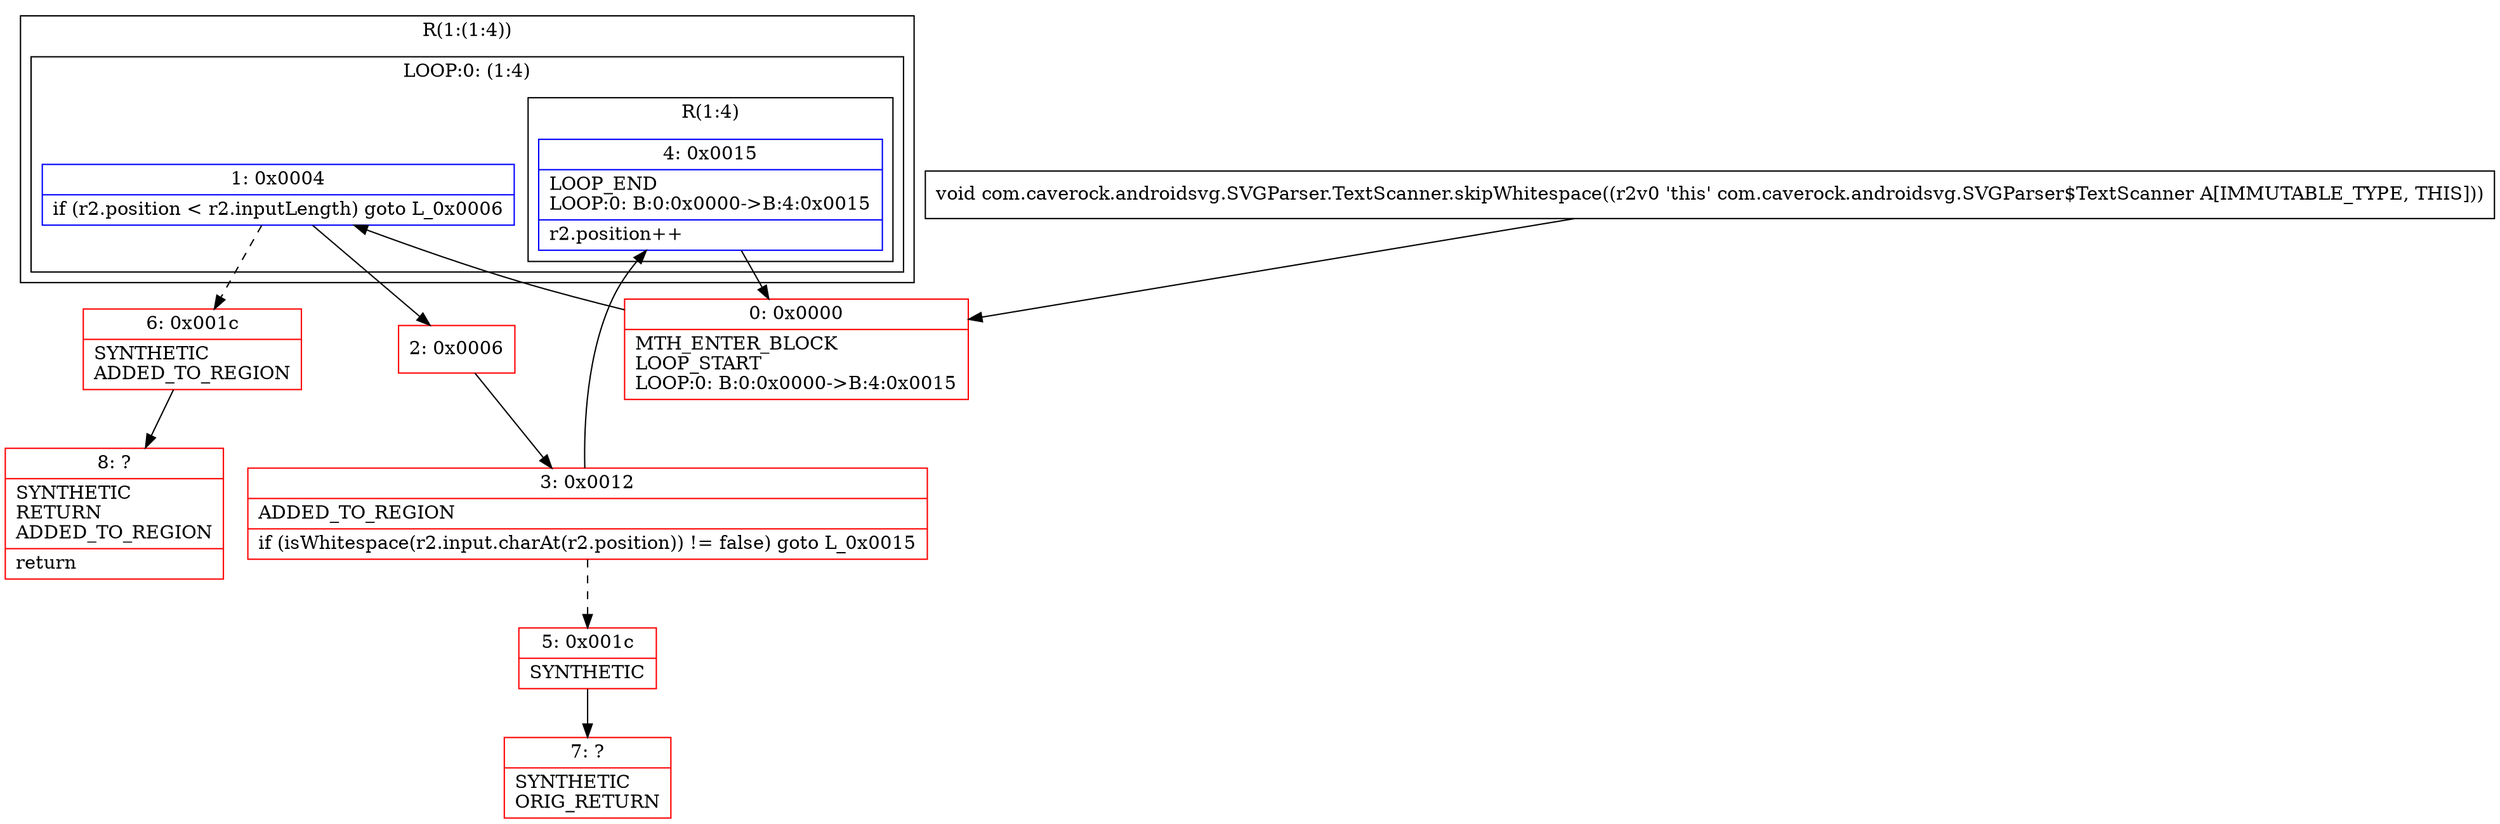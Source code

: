 digraph "CFG forcom.caverock.androidsvg.SVGParser.TextScanner.skipWhitespace()V" {
subgraph cluster_Region_302510451 {
label = "R(1:(1:4))";
node [shape=record,color=blue];
subgraph cluster_LoopRegion_388877198 {
label = "LOOP:0: (1:4)";
node [shape=record,color=blue];
Node_1 [shape=record,label="{1\:\ 0x0004|if (r2.position \< r2.inputLength) goto L_0x0006\l}"];
subgraph cluster_Region_1117799320 {
label = "R(1:4)";
node [shape=record,color=blue];
Node_4 [shape=record,label="{4\:\ 0x0015|LOOP_END\lLOOP:0: B:0:0x0000\-\>B:4:0x0015\l|r2.position++\l}"];
}
}
}
Node_0 [shape=record,color=red,label="{0\:\ 0x0000|MTH_ENTER_BLOCK\lLOOP_START\lLOOP:0: B:0:0x0000\-\>B:4:0x0015\l}"];
Node_2 [shape=record,color=red,label="{2\:\ 0x0006}"];
Node_3 [shape=record,color=red,label="{3\:\ 0x0012|ADDED_TO_REGION\l|if (isWhitespace(r2.input.charAt(r2.position)) != false) goto L_0x0015\l}"];
Node_5 [shape=record,color=red,label="{5\:\ 0x001c|SYNTHETIC\l}"];
Node_6 [shape=record,color=red,label="{6\:\ 0x001c|SYNTHETIC\lADDED_TO_REGION\l}"];
Node_7 [shape=record,color=red,label="{7\:\ ?|SYNTHETIC\lORIG_RETURN\l}"];
Node_8 [shape=record,color=red,label="{8\:\ ?|SYNTHETIC\lRETURN\lADDED_TO_REGION\l|return\l}"];
MethodNode[shape=record,label="{void com.caverock.androidsvg.SVGParser.TextScanner.skipWhitespace((r2v0 'this' com.caverock.androidsvg.SVGParser$TextScanner A[IMMUTABLE_TYPE, THIS])) }"];
MethodNode -> Node_0;
Node_1 -> Node_2;
Node_1 -> Node_6[style=dashed];
Node_4 -> Node_0;
Node_0 -> Node_1;
Node_2 -> Node_3;
Node_3 -> Node_4;
Node_3 -> Node_5[style=dashed];
Node_5 -> Node_7;
Node_6 -> Node_8;
}

